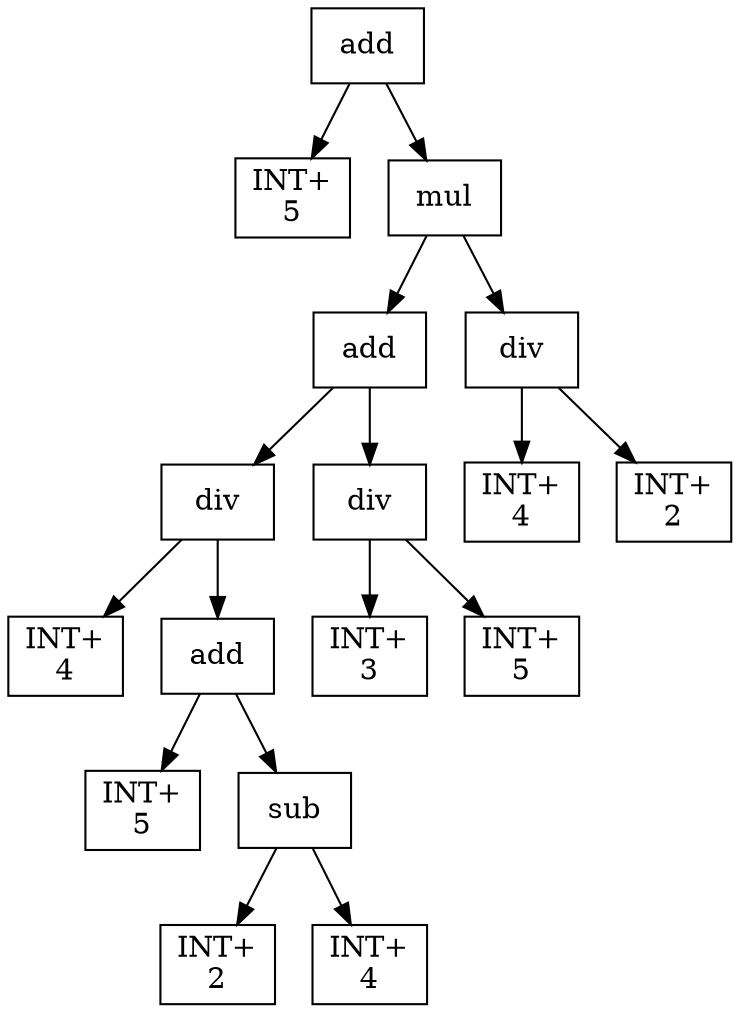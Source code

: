 digraph expr {
  node [shape=box];
  n1 [label="add"];
  n2 [label="INT+\n5"];
  n3 [label="mul"];
  n4 [label="add"];
  n5 [label="div"];
  n6 [label="INT+\n4"];
  n7 [label="add"];
  n8 [label="INT+\n5"];
  n9 [label="sub"];
  n10 [label="INT+\n2"];
  n11 [label="INT+\n4"];
  n9 -> n10;
  n9 -> n11;
  n7 -> n8;
  n7 -> n9;
  n5 -> n6;
  n5 -> n7;
  n12 [label="div"];
  n13 [label="INT+\n3"];
  n14 [label="INT+\n5"];
  n12 -> n13;
  n12 -> n14;
  n4 -> n5;
  n4 -> n12;
  n15 [label="div"];
  n16 [label="INT+\n4"];
  n17 [label="INT+\n2"];
  n15 -> n16;
  n15 -> n17;
  n3 -> n4;
  n3 -> n15;
  n1 -> n2;
  n1 -> n3;
}
